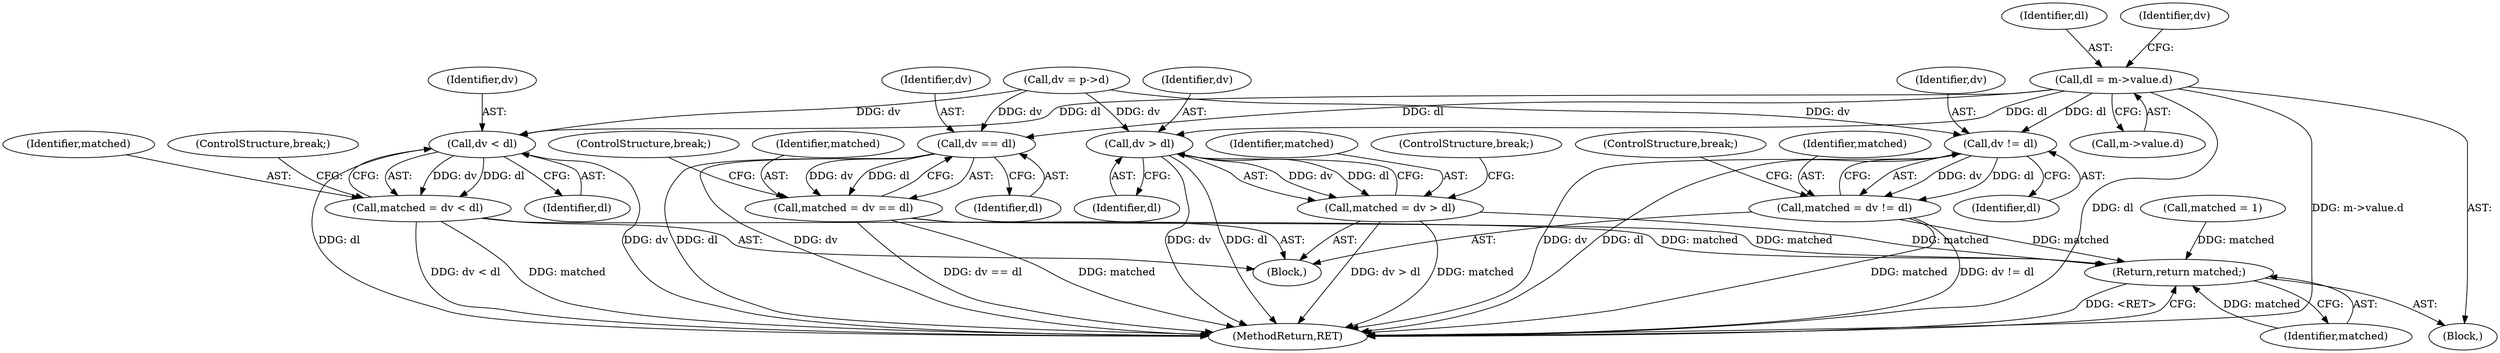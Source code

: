 digraph "0_file_4a284c89d6ef11aca34da65da7d673050a5ea320_1@pointer" {
"1000252" [label="(Call,dl = m->value.d)"];
"1000277" [label="(Call,dv != dl)"];
"1000275" [label="(Call,matched = dv != dl)"];
"1000312" [label="(Return,return matched;)"];
"1000284" [label="(Call,dv == dl)"];
"1000282" [label="(Call,matched = dv == dl)"];
"1000291" [label="(Call,dv > dl)"];
"1000289" [label="(Call,matched = dv > dl)"];
"1000298" [label="(Call,dv < dl)"];
"1000296" [label="(Call,matched = dv < dl)"];
"1000980" [label="(MethodReturn,RET)"];
"1000285" [label="(Identifier,dv)"];
"1000277" [label="(Call,dv != dl)"];
"1000280" [label="(ControlStructure,break;)"];
"1000299" [label="(Identifier,dv)"];
"1000300" [label="(Identifier,dl)"];
"1000313" [label="(Identifier,matched)"];
"1000282" [label="(Call,matched = dv == dl)"];
"1000290" [label="(Identifier,matched)"];
"1000276" [label="(Identifier,matched)"];
"1000279" [label="(Identifier,dl)"];
"1000284" [label="(Call,dv == dl)"];
"1000294" [label="(ControlStructure,break;)"];
"1000131" [label="(Block,)"];
"1000253" [label="(Identifier,dl)"];
"1000286" [label="(Identifier,dl)"];
"1000254" [label="(Call,m->value.d)"];
"1000287" [label="(ControlStructure,break;)"];
"1000312" [label="(Return,return matched;)"];
"1000296" [label="(Call,matched = dv < dl)"];
"1000260" [label="(Identifier,dv)"];
"1000270" [label="(Call,matched = 1)"];
"1000289" [label="(Call,matched = dv > dl)"];
"1000298" [label="(Call,dv < dl)"];
"1000268" [label="(Block,)"];
"1000278" [label="(Identifier,dv)"];
"1000275" [label="(Call,matched = dv != dl)"];
"1000292" [label="(Identifier,dv)"];
"1000291" [label="(Call,dv > dl)"];
"1000259" [label="(Call,dv = p->d)"];
"1000297" [label="(Identifier,matched)"];
"1000283" [label="(Identifier,matched)"];
"1000301" [label="(ControlStructure,break;)"];
"1000293" [label="(Identifier,dl)"];
"1000252" [label="(Call,dl = m->value.d)"];
"1000252" -> "1000131"  [label="AST: "];
"1000252" -> "1000254"  [label="CFG: "];
"1000253" -> "1000252"  [label="AST: "];
"1000254" -> "1000252"  [label="AST: "];
"1000260" -> "1000252"  [label="CFG: "];
"1000252" -> "1000980"  [label="DDG: dl"];
"1000252" -> "1000980"  [label="DDG: m->value.d"];
"1000252" -> "1000277"  [label="DDG: dl"];
"1000252" -> "1000284"  [label="DDG: dl"];
"1000252" -> "1000291"  [label="DDG: dl"];
"1000252" -> "1000298"  [label="DDG: dl"];
"1000277" -> "1000275"  [label="AST: "];
"1000277" -> "1000279"  [label="CFG: "];
"1000278" -> "1000277"  [label="AST: "];
"1000279" -> "1000277"  [label="AST: "];
"1000275" -> "1000277"  [label="CFG: "];
"1000277" -> "1000980"  [label="DDG: dv"];
"1000277" -> "1000980"  [label="DDG: dl"];
"1000277" -> "1000275"  [label="DDG: dv"];
"1000277" -> "1000275"  [label="DDG: dl"];
"1000259" -> "1000277"  [label="DDG: dv"];
"1000275" -> "1000268"  [label="AST: "];
"1000276" -> "1000275"  [label="AST: "];
"1000280" -> "1000275"  [label="CFG: "];
"1000275" -> "1000980"  [label="DDG: matched"];
"1000275" -> "1000980"  [label="DDG: dv != dl"];
"1000275" -> "1000312"  [label="DDG: matched"];
"1000312" -> "1000131"  [label="AST: "];
"1000312" -> "1000313"  [label="CFG: "];
"1000313" -> "1000312"  [label="AST: "];
"1000980" -> "1000312"  [label="CFG: "];
"1000312" -> "1000980"  [label="DDG: <RET>"];
"1000313" -> "1000312"  [label="DDG: matched"];
"1000289" -> "1000312"  [label="DDG: matched"];
"1000296" -> "1000312"  [label="DDG: matched"];
"1000282" -> "1000312"  [label="DDG: matched"];
"1000270" -> "1000312"  [label="DDG: matched"];
"1000284" -> "1000282"  [label="AST: "];
"1000284" -> "1000286"  [label="CFG: "];
"1000285" -> "1000284"  [label="AST: "];
"1000286" -> "1000284"  [label="AST: "];
"1000282" -> "1000284"  [label="CFG: "];
"1000284" -> "1000980"  [label="DDG: dl"];
"1000284" -> "1000980"  [label="DDG: dv"];
"1000284" -> "1000282"  [label="DDG: dv"];
"1000284" -> "1000282"  [label="DDG: dl"];
"1000259" -> "1000284"  [label="DDG: dv"];
"1000282" -> "1000268"  [label="AST: "];
"1000283" -> "1000282"  [label="AST: "];
"1000287" -> "1000282"  [label="CFG: "];
"1000282" -> "1000980"  [label="DDG: dv == dl"];
"1000282" -> "1000980"  [label="DDG: matched"];
"1000291" -> "1000289"  [label="AST: "];
"1000291" -> "1000293"  [label="CFG: "];
"1000292" -> "1000291"  [label="AST: "];
"1000293" -> "1000291"  [label="AST: "];
"1000289" -> "1000291"  [label="CFG: "];
"1000291" -> "1000980"  [label="DDG: dv"];
"1000291" -> "1000980"  [label="DDG: dl"];
"1000291" -> "1000289"  [label="DDG: dv"];
"1000291" -> "1000289"  [label="DDG: dl"];
"1000259" -> "1000291"  [label="DDG: dv"];
"1000289" -> "1000268"  [label="AST: "];
"1000290" -> "1000289"  [label="AST: "];
"1000294" -> "1000289"  [label="CFG: "];
"1000289" -> "1000980"  [label="DDG: dv > dl"];
"1000289" -> "1000980"  [label="DDG: matched"];
"1000298" -> "1000296"  [label="AST: "];
"1000298" -> "1000300"  [label="CFG: "];
"1000299" -> "1000298"  [label="AST: "];
"1000300" -> "1000298"  [label="AST: "];
"1000296" -> "1000298"  [label="CFG: "];
"1000298" -> "1000980"  [label="DDG: dv"];
"1000298" -> "1000980"  [label="DDG: dl"];
"1000298" -> "1000296"  [label="DDG: dv"];
"1000298" -> "1000296"  [label="DDG: dl"];
"1000259" -> "1000298"  [label="DDG: dv"];
"1000296" -> "1000268"  [label="AST: "];
"1000297" -> "1000296"  [label="AST: "];
"1000301" -> "1000296"  [label="CFG: "];
"1000296" -> "1000980"  [label="DDG: dv < dl"];
"1000296" -> "1000980"  [label="DDG: matched"];
}
